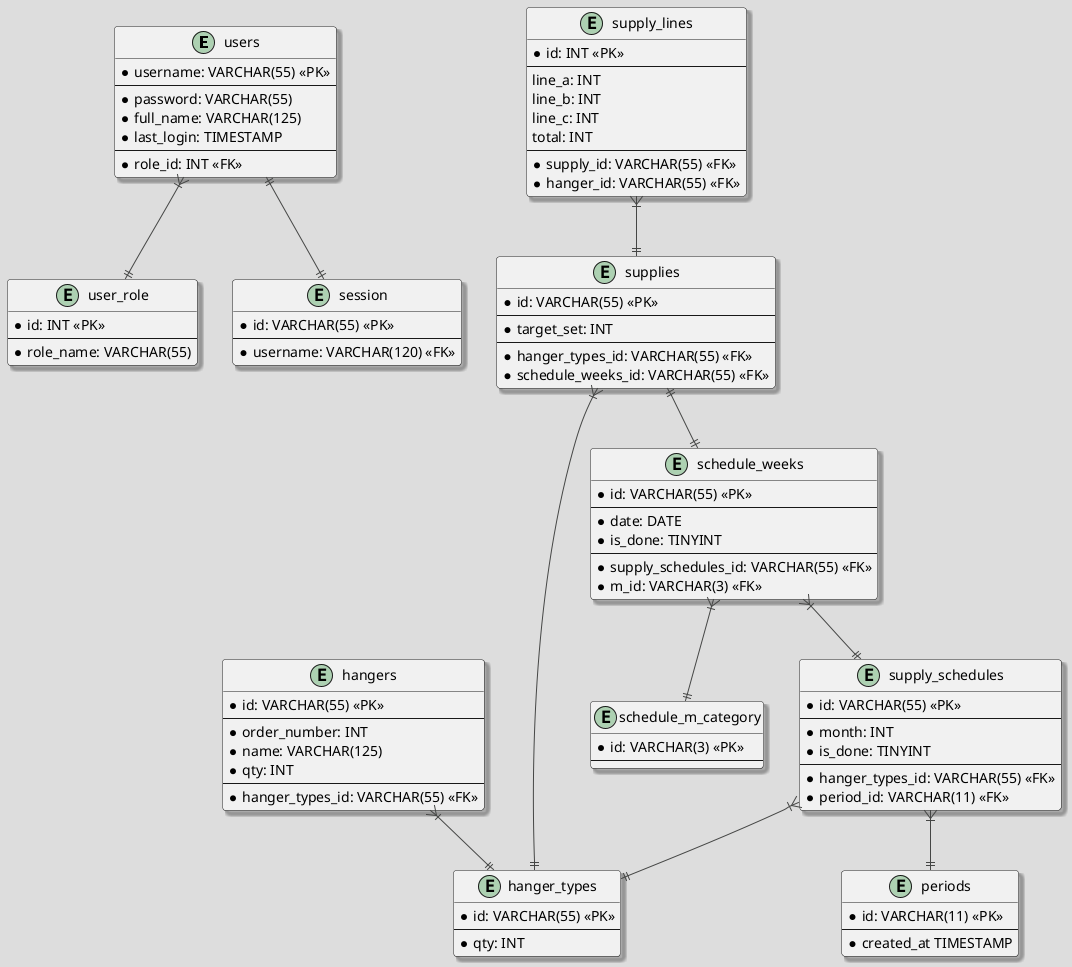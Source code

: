 @startuml

!theme toy
skinparam shadowing true

entity users {
* username: VARCHAR(55) <<PK>>
--
* password: VARCHAR(55)
* full_name: VARCHAR(125)
* last_login: TIMESTAMP
--
* role_id: INT <<FK>>
}

entity user_role {
* id: INT <<PK>>
--
* role_name: VARCHAR(55)
}

entity session {
* id: VARCHAR(55) <<PK>>
--
* username: VARCHAR(120) <<FK>>
}

entity hanger_types {
* id: VARCHAR(55) <<PK>>
--
* qty: INT
}

entity hangers {
* id: VARCHAR(55) <<PK>>
--
* order_number: INT
* name: VARCHAR(125)
* qty: INT
--
* hanger_types_id: VARCHAR(55) <<FK>>
}

entity periods {
* id: VARCHAR(11) <<PK>>
--
* created_at TIMESTAMP
}

entity schedule_m_category {
* id: VARCHAR(3) <<PK>>
--
}

entity supply_schedules {
* id: VARCHAR(55) <<PK>>
--
* month: INT
* is_done: TINYINT
--
* hanger_types_id: VARCHAR(55) <<FK>>
* period_id: VARCHAR(11) <<FK>>
}

entity schedule_weeks {
* id: VARCHAR(55) <<PK>>
--
* date: DATE
* is_done: TINYINT
--
* supply_schedules_id: VARCHAR(55) <<FK>>
* m_id: VARCHAR(3) <<FK>>
}

entity supplies {
* id: VARCHAR(55) <<PK>>
--
* target_set: INT
--
* hanger_types_id: VARCHAR(55) <<FK>>
* schedule_weeks_id: VARCHAR(55) <<FK>>
}

entity supply_lines {
* id: INT <<PK>>
--
line_a: INT
line_b: INT
line_c: INT
total: INT
--
* supply_id: VARCHAR(55) <<FK>>
* hanger_id: VARCHAR(55) <<FK>>
}

users}|--||user_role
users||--||session
hangers}|--||hanger_types
supply_schedules}|--||periods
supply_schedules}|--||hanger_types
schedule_weeks}|--||schedule_m_category
schedule_weeks}|--||supply_schedules
supplies}|--||hanger_types
supplies||--||schedule_weeks
supply_lines}|--||supplies
@enduml